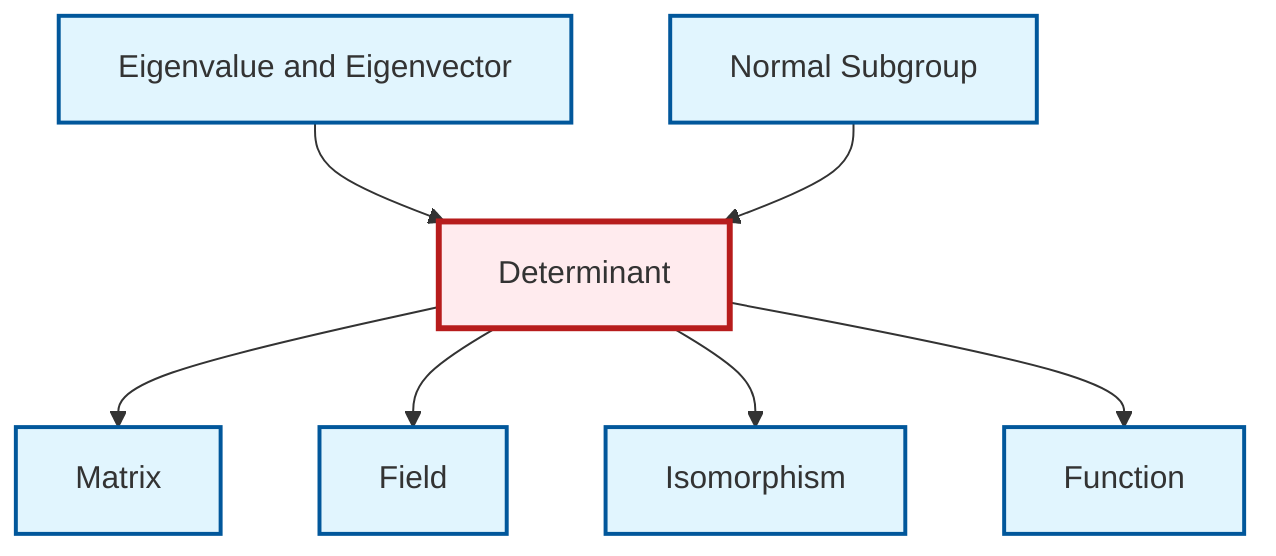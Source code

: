 graph TD
    classDef definition fill:#e1f5fe,stroke:#01579b,stroke-width:2px
    classDef theorem fill:#f3e5f5,stroke:#4a148c,stroke-width:2px
    classDef axiom fill:#fff3e0,stroke:#e65100,stroke-width:2px
    classDef example fill:#e8f5e9,stroke:#1b5e20,stroke-width:2px
    classDef current fill:#ffebee,stroke:#b71c1c,stroke-width:3px
    def-isomorphism["Isomorphism"]:::definition
    def-field["Field"]:::definition
    def-matrix["Matrix"]:::definition
    def-eigenvalue-eigenvector["Eigenvalue and Eigenvector"]:::definition
    def-normal-subgroup["Normal Subgroup"]:::definition
    def-determinant["Determinant"]:::definition
    def-function["Function"]:::definition
    def-determinant --> def-matrix
    def-determinant --> def-field
    def-eigenvalue-eigenvector --> def-determinant
    def-normal-subgroup --> def-determinant
    def-determinant --> def-isomorphism
    def-determinant --> def-function
    class def-determinant current